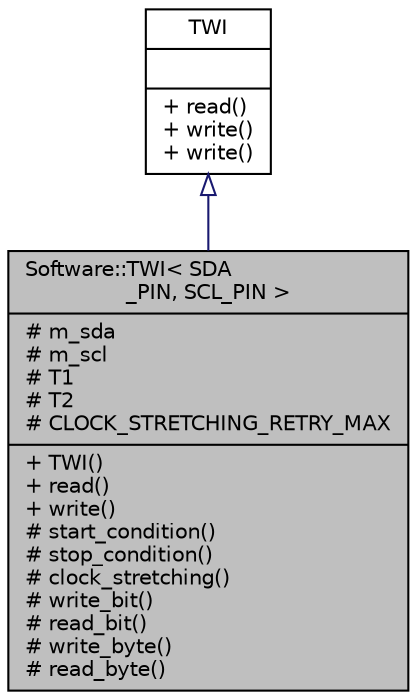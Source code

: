 digraph "Software::TWI&lt; SDA_PIN, SCL_PIN &gt;"
{
  edge [fontname="Helvetica",fontsize="10",labelfontname="Helvetica",labelfontsize="10"];
  node [fontname="Helvetica",fontsize="10",shape=record];
  Node1 [label="{Software::TWI\< SDA\l_PIN, SCL_PIN \>\n|# m_sda\l# m_scl\l# T1\l# T2\l# CLOCK_STRETCHING_RETRY_MAX\l|+ TWI()\l+ read()\l+ write()\l# start_condition()\l# stop_condition()\l# clock_stretching()\l# write_bit()\l# read_bit()\l# write_byte()\l# read_byte()\l}",height=0.2,width=0.4,color="black", fillcolor="grey75", style="filled", fontcolor="black"];
  Node2 -> Node1 [dir="back",color="midnightblue",fontsize="10",style="solid",arrowtail="onormal",fontname="Helvetica"];
  Node2 [label="{TWI\n||+ read()\l+ write()\l+ write()\l}",height=0.2,width=0.4,color="black", fillcolor="white", style="filled",URL="$d1/deb/classTWI.html"];
}
